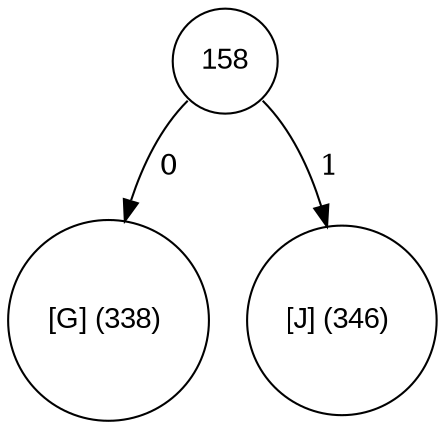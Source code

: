 digraph tree {
	node [fontname="Arial", shape="circle", width=0.5]; 

158:sw -> 71 [label = " 0"]; 
71 [label = "[G] (338) "]; 
158:se -> 74 [label = " 1"]; 
74 [label = "[J] (346) "]; 
}
